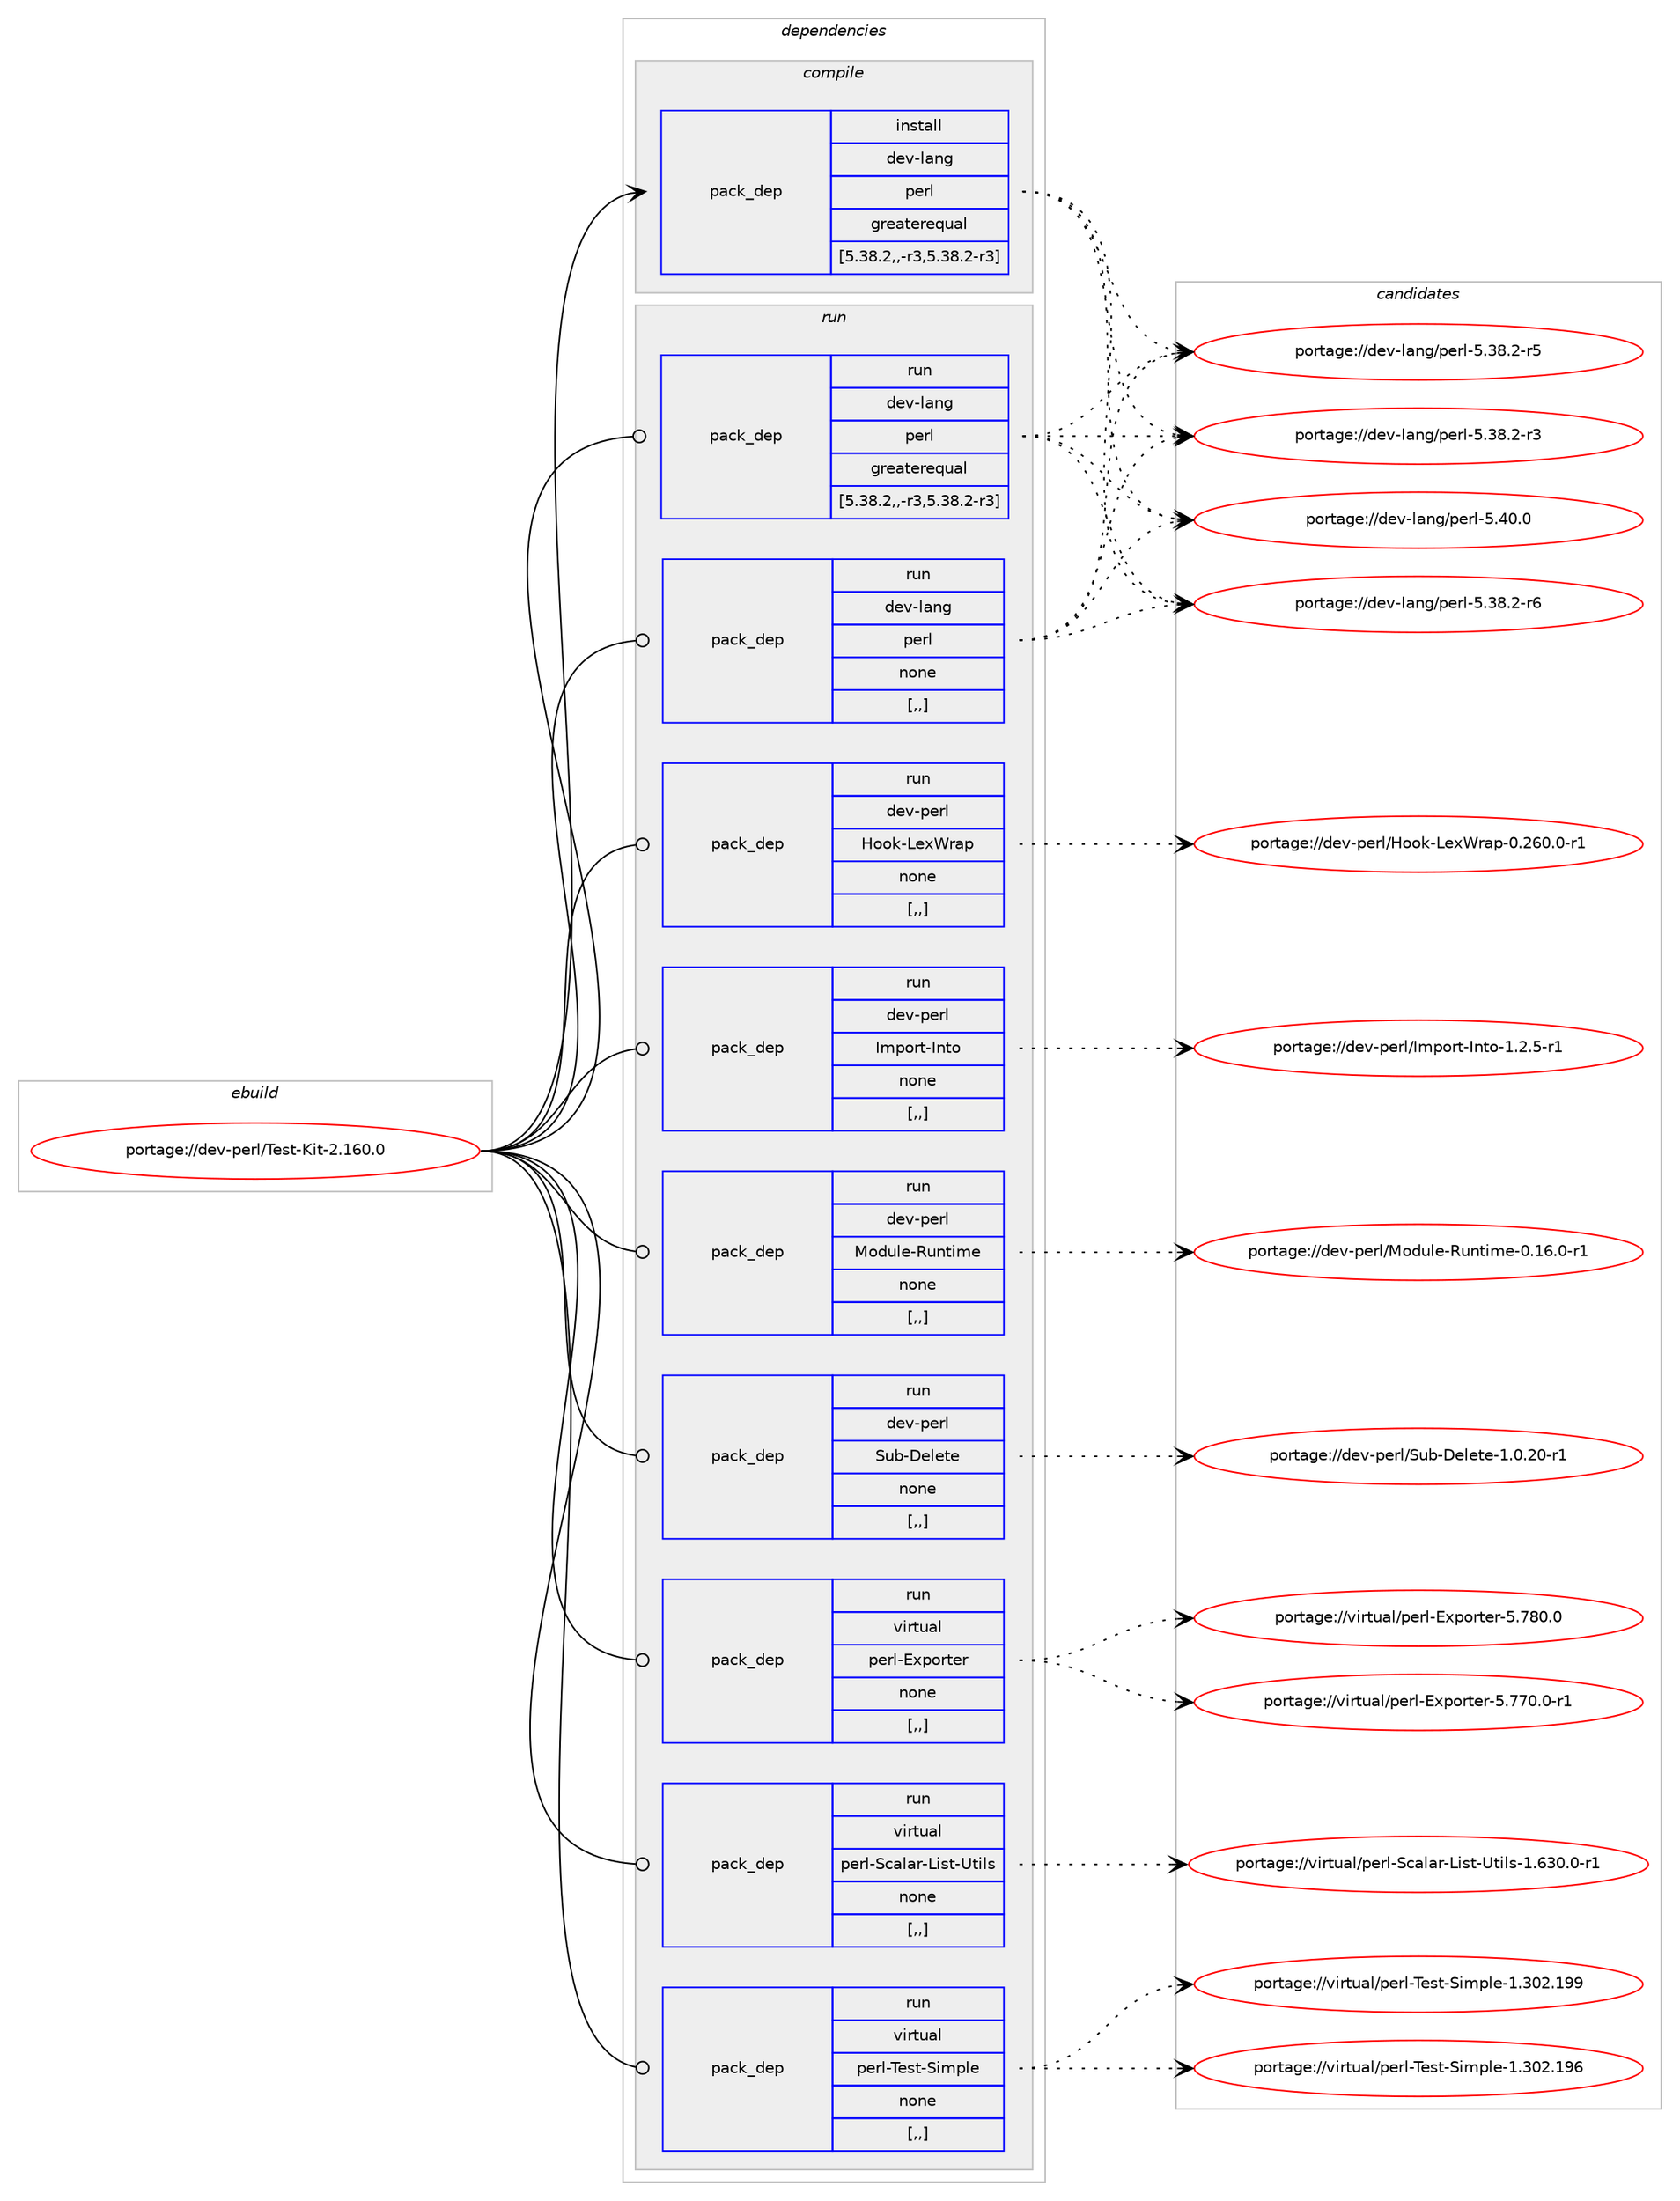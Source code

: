 digraph prolog {

# *************
# Graph options
# *************

newrank=true;
concentrate=true;
compound=true;
graph [rankdir=LR,fontname=Helvetica,fontsize=10,ranksep=1.5];#, ranksep=2.5, nodesep=0.2];
edge  [arrowhead=vee];
node  [fontname=Helvetica,fontsize=10];

# **********
# The ebuild
# **********

subgraph cluster_leftcol {
color=gray;
label=<<i>ebuild</i>>;
id [label="portage://dev-perl/Test-Kit-2.160.0", color=red, width=4, href="../dev-perl/Test-Kit-2.160.0.svg"];
}

# ****************
# The dependencies
# ****************

subgraph cluster_midcol {
color=gray;
label=<<i>dependencies</i>>;
subgraph cluster_compile {
fillcolor="#eeeeee";
style=filled;
label=<<i>compile</i>>;
subgraph pack106434 {
dependency137752 [label=<<TABLE BORDER="0" CELLBORDER="1" CELLSPACING="0" CELLPADDING="4" WIDTH="220"><TR><TD ROWSPAN="6" CELLPADDING="30">pack_dep</TD></TR><TR><TD WIDTH="110">install</TD></TR><TR><TD>dev-lang</TD></TR><TR><TD>perl</TD></TR><TR><TD>greaterequal</TD></TR><TR><TD>[5.38.2,,-r3,5.38.2-r3]</TD></TR></TABLE>>, shape=none, color=blue];
}
id:e -> dependency137752:w [weight=20,style="solid",arrowhead="vee"];
}
subgraph cluster_compileandrun {
fillcolor="#eeeeee";
style=filled;
label=<<i>compile and run</i>>;
}
subgraph cluster_run {
fillcolor="#eeeeee";
style=filled;
label=<<i>run</i>>;
subgraph pack106435 {
dependency137753 [label=<<TABLE BORDER="0" CELLBORDER="1" CELLSPACING="0" CELLPADDING="4" WIDTH="220"><TR><TD ROWSPAN="6" CELLPADDING="30">pack_dep</TD></TR><TR><TD WIDTH="110">run</TD></TR><TR><TD>dev-lang</TD></TR><TR><TD>perl</TD></TR><TR><TD>greaterequal</TD></TR><TR><TD>[5.38.2,,-r3,5.38.2-r3]</TD></TR></TABLE>>, shape=none, color=blue];
}
id:e -> dependency137753:w [weight=20,style="solid",arrowhead="odot"];
subgraph pack106436 {
dependency137754 [label=<<TABLE BORDER="0" CELLBORDER="1" CELLSPACING="0" CELLPADDING="4" WIDTH="220"><TR><TD ROWSPAN="6" CELLPADDING="30">pack_dep</TD></TR><TR><TD WIDTH="110">run</TD></TR><TR><TD>dev-lang</TD></TR><TR><TD>perl</TD></TR><TR><TD>none</TD></TR><TR><TD>[,,]</TD></TR></TABLE>>, shape=none, color=blue];
}
id:e -> dependency137754:w [weight=20,style="solid",arrowhead="odot"];
subgraph pack106437 {
dependency137755 [label=<<TABLE BORDER="0" CELLBORDER="1" CELLSPACING="0" CELLPADDING="4" WIDTH="220"><TR><TD ROWSPAN="6" CELLPADDING="30">pack_dep</TD></TR><TR><TD WIDTH="110">run</TD></TR><TR><TD>dev-perl</TD></TR><TR><TD>Hook-LexWrap</TD></TR><TR><TD>none</TD></TR><TR><TD>[,,]</TD></TR></TABLE>>, shape=none, color=blue];
}
id:e -> dependency137755:w [weight=20,style="solid",arrowhead="odot"];
subgraph pack106438 {
dependency137756 [label=<<TABLE BORDER="0" CELLBORDER="1" CELLSPACING="0" CELLPADDING="4" WIDTH="220"><TR><TD ROWSPAN="6" CELLPADDING="30">pack_dep</TD></TR><TR><TD WIDTH="110">run</TD></TR><TR><TD>dev-perl</TD></TR><TR><TD>Import-Into</TD></TR><TR><TD>none</TD></TR><TR><TD>[,,]</TD></TR></TABLE>>, shape=none, color=blue];
}
id:e -> dependency137756:w [weight=20,style="solid",arrowhead="odot"];
subgraph pack106439 {
dependency137757 [label=<<TABLE BORDER="0" CELLBORDER="1" CELLSPACING="0" CELLPADDING="4" WIDTH="220"><TR><TD ROWSPAN="6" CELLPADDING="30">pack_dep</TD></TR><TR><TD WIDTH="110">run</TD></TR><TR><TD>dev-perl</TD></TR><TR><TD>Module-Runtime</TD></TR><TR><TD>none</TD></TR><TR><TD>[,,]</TD></TR></TABLE>>, shape=none, color=blue];
}
id:e -> dependency137757:w [weight=20,style="solid",arrowhead="odot"];
subgraph pack106440 {
dependency137758 [label=<<TABLE BORDER="0" CELLBORDER="1" CELLSPACING="0" CELLPADDING="4" WIDTH="220"><TR><TD ROWSPAN="6" CELLPADDING="30">pack_dep</TD></TR><TR><TD WIDTH="110">run</TD></TR><TR><TD>dev-perl</TD></TR><TR><TD>Sub-Delete</TD></TR><TR><TD>none</TD></TR><TR><TD>[,,]</TD></TR></TABLE>>, shape=none, color=blue];
}
id:e -> dependency137758:w [weight=20,style="solid",arrowhead="odot"];
subgraph pack106441 {
dependency137759 [label=<<TABLE BORDER="0" CELLBORDER="1" CELLSPACING="0" CELLPADDING="4" WIDTH="220"><TR><TD ROWSPAN="6" CELLPADDING="30">pack_dep</TD></TR><TR><TD WIDTH="110">run</TD></TR><TR><TD>virtual</TD></TR><TR><TD>perl-Exporter</TD></TR><TR><TD>none</TD></TR><TR><TD>[,,]</TD></TR></TABLE>>, shape=none, color=blue];
}
id:e -> dependency137759:w [weight=20,style="solid",arrowhead="odot"];
subgraph pack106442 {
dependency137760 [label=<<TABLE BORDER="0" CELLBORDER="1" CELLSPACING="0" CELLPADDING="4" WIDTH="220"><TR><TD ROWSPAN="6" CELLPADDING="30">pack_dep</TD></TR><TR><TD WIDTH="110">run</TD></TR><TR><TD>virtual</TD></TR><TR><TD>perl-Scalar-List-Utils</TD></TR><TR><TD>none</TD></TR><TR><TD>[,,]</TD></TR></TABLE>>, shape=none, color=blue];
}
id:e -> dependency137760:w [weight=20,style="solid",arrowhead="odot"];
subgraph pack106443 {
dependency137761 [label=<<TABLE BORDER="0" CELLBORDER="1" CELLSPACING="0" CELLPADDING="4" WIDTH="220"><TR><TD ROWSPAN="6" CELLPADDING="30">pack_dep</TD></TR><TR><TD WIDTH="110">run</TD></TR><TR><TD>virtual</TD></TR><TR><TD>perl-Test-Simple</TD></TR><TR><TD>none</TD></TR><TR><TD>[,,]</TD></TR></TABLE>>, shape=none, color=blue];
}
id:e -> dependency137761:w [weight=20,style="solid",arrowhead="odot"];
}
}

# **************
# The candidates
# **************

subgraph cluster_choices {
rank=same;
color=gray;
label=<<i>candidates</i>>;

subgraph choice106434 {
color=black;
nodesep=1;
choice10010111845108971101034711210111410845534652484648 [label="portage://dev-lang/perl-5.40.0", color=red, width=4,href="../dev-lang/perl-5.40.0.svg"];
choice100101118451089711010347112101114108455346515646504511454 [label="portage://dev-lang/perl-5.38.2-r6", color=red, width=4,href="../dev-lang/perl-5.38.2-r6.svg"];
choice100101118451089711010347112101114108455346515646504511453 [label="portage://dev-lang/perl-5.38.2-r5", color=red, width=4,href="../dev-lang/perl-5.38.2-r5.svg"];
choice100101118451089711010347112101114108455346515646504511451 [label="portage://dev-lang/perl-5.38.2-r3", color=red, width=4,href="../dev-lang/perl-5.38.2-r3.svg"];
dependency137752:e -> choice10010111845108971101034711210111410845534652484648:w [style=dotted,weight="100"];
dependency137752:e -> choice100101118451089711010347112101114108455346515646504511454:w [style=dotted,weight="100"];
dependency137752:e -> choice100101118451089711010347112101114108455346515646504511453:w [style=dotted,weight="100"];
dependency137752:e -> choice100101118451089711010347112101114108455346515646504511451:w [style=dotted,weight="100"];
}
subgraph choice106435 {
color=black;
nodesep=1;
choice10010111845108971101034711210111410845534652484648 [label="portage://dev-lang/perl-5.40.0", color=red, width=4,href="../dev-lang/perl-5.40.0.svg"];
choice100101118451089711010347112101114108455346515646504511454 [label="portage://dev-lang/perl-5.38.2-r6", color=red, width=4,href="../dev-lang/perl-5.38.2-r6.svg"];
choice100101118451089711010347112101114108455346515646504511453 [label="portage://dev-lang/perl-5.38.2-r5", color=red, width=4,href="../dev-lang/perl-5.38.2-r5.svg"];
choice100101118451089711010347112101114108455346515646504511451 [label="portage://dev-lang/perl-5.38.2-r3", color=red, width=4,href="../dev-lang/perl-5.38.2-r3.svg"];
dependency137753:e -> choice10010111845108971101034711210111410845534652484648:w [style=dotted,weight="100"];
dependency137753:e -> choice100101118451089711010347112101114108455346515646504511454:w [style=dotted,weight="100"];
dependency137753:e -> choice100101118451089711010347112101114108455346515646504511453:w [style=dotted,weight="100"];
dependency137753:e -> choice100101118451089711010347112101114108455346515646504511451:w [style=dotted,weight="100"];
}
subgraph choice106436 {
color=black;
nodesep=1;
choice10010111845108971101034711210111410845534652484648 [label="portage://dev-lang/perl-5.40.0", color=red, width=4,href="../dev-lang/perl-5.40.0.svg"];
choice100101118451089711010347112101114108455346515646504511454 [label="portage://dev-lang/perl-5.38.2-r6", color=red, width=4,href="../dev-lang/perl-5.38.2-r6.svg"];
choice100101118451089711010347112101114108455346515646504511453 [label="portage://dev-lang/perl-5.38.2-r5", color=red, width=4,href="../dev-lang/perl-5.38.2-r5.svg"];
choice100101118451089711010347112101114108455346515646504511451 [label="portage://dev-lang/perl-5.38.2-r3", color=red, width=4,href="../dev-lang/perl-5.38.2-r3.svg"];
dependency137754:e -> choice10010111845108971101034711210111410845534652484648:w [style=dotted,weight="100"];
dependency137754:e -> choice100101118451089711010347112101114108455346515646504511454:w [style=dotted,weight="100"];
dependency137754:e -> choice100101118451089711010347112101114108455346515646504511453:w [style=dotted,weight="100"];
dependency137754:e -> choice100101118451089711010347112101114108455346515646504511451:w [style=dotted,weight="100"];
}
subgraph choice106437 {
color=black;
nodesep=1;
choice1001011184511210111410847721111111074576101120871149711245484650544846484511449 [label="portage://dev-perl/Hook-LexWrap-0.260.0-r1", color=red, width=4,href="../dev-perl/Hook-LexWrap-0.260.0-r1.svg"];
dependency137755:e -> choice1001011184511210111410847721111111074576101120871149711245484650544846484511449:w [style=dotted,weight="100"];
}
subgraph choice106438 {
color=black;
nodesep=1;
choice10010111845112101114108477310911211111411645731101161114549465046534511449 [label="portage://dev-perl/Import-Into-1.2.5-r1", color=red, width=4,href="../dev-perl/Import-Into-1.2.5-r1.svg"];
dependency137756:e -> choice10010111845112101114108477310911211111411645731101161114549465046534511449:w [style=dotted,weight="100"];
}
subgraph choice106439 {
color=black;
nodesep=1;
choice1001011184511210111410847771111001171081014582117110116105109101454846495446484511449 [label="portage://dev-perl/Module-Runtime-0.16.0-r1", color=red, width=4,href="../dev-perl/Module-Runtime-0.16.0-r1.svg"];
dependency137757:e -> choice1001011184511210111410847771111001171081014582117110116105109101454846495446484511449:w [style=dotted,weight="100"];
}
subgraph choice106440 {
color=black;
nodesep=1;
choice100101118451121011141084783117984568101108101116101454946484650484511449 [label="portage://dev-perl/Sub-Delete-1.0.20-r1", color=red, width=4,href="../dev-perl/Sub-Delete-1.0.20-r1.svg"];
dependency137758:e -> choice100101118451121011141084783117984568101108101116101454946484650484511449:w [style=dotted,weight="100"];
}
subgraph choice106441 {
color=black;
nodesep=1;
choice118105114116117971084711210111410845691201121111141161011144553465556484648 [label="portage://virtual/perl-Exporter-5.780.0", color=red, width=4,href="../virtual/perl-Exporter-5.780.0.svg"];
choice1181051141161179710847112101114108456912011211111411610111445534655554846484511449 [label="portage://virtual/perl-Exporter-5.770.0-r1", color=red, width=4,href="../virtual/perl-Exporter-5.770.0-r1.svg"];
dependency137759:e -> choice118105114116117971084711210111410845691201121111141161011144553465556484648:w [style=dotted,weight="100"];
dependency137759:e -> choice1181051141161179710847112101114108456912011211111411610111445534655554846484511449:w [style=dotted,weight="100"];
}
subgraph choice106442 {
color=black;
nodesep=1;
choice118105114116117971084711210111410845839997108971144576105115116458511610510811545494654514846484511449 [label="portage://virtual/perl-Scalar-List-Utils-1.630.0-r1", color=red, width=4,href="../virtual/perl-Scalar-List-Utils-1.630.0-r1.svg"];
dependency137760:e -> choice118105114116117971084711210111410845839997108971144576105115116458511610510811545494654514846484511449:w [style=dotted,weight="100"];
}
subgraph choice106443 {
color=black;
nodesep=1;
choice11810511411611797108471121011141084584101115116458310510911210810145494651485046495757 [label="portage://virtual/perl-Test-Simple-1.302.199", color=red, width=4,href="../virtual/perl-Test-Simple-1.302.199.svg"];
choice11810511411611797108471121011141084584101115116458310510911210810145494651485046495754 [label="portage://virtual/perl-Test-Simple-1.302.196", color=red, width=4,href="../virtual/perl-Test-Simple-1.302.196.svg"];
dependency137761:e -> choice11810511411611797108471121011141084584101115116458310510911210810145494651485046495757:w [style=dotted,weight="100"];
dependency137761:e -> choice11810511411611797108471121011141084584101115116458310510911210810145494651485046495754:w [style=dotted,weight="100"];
}
}

}
